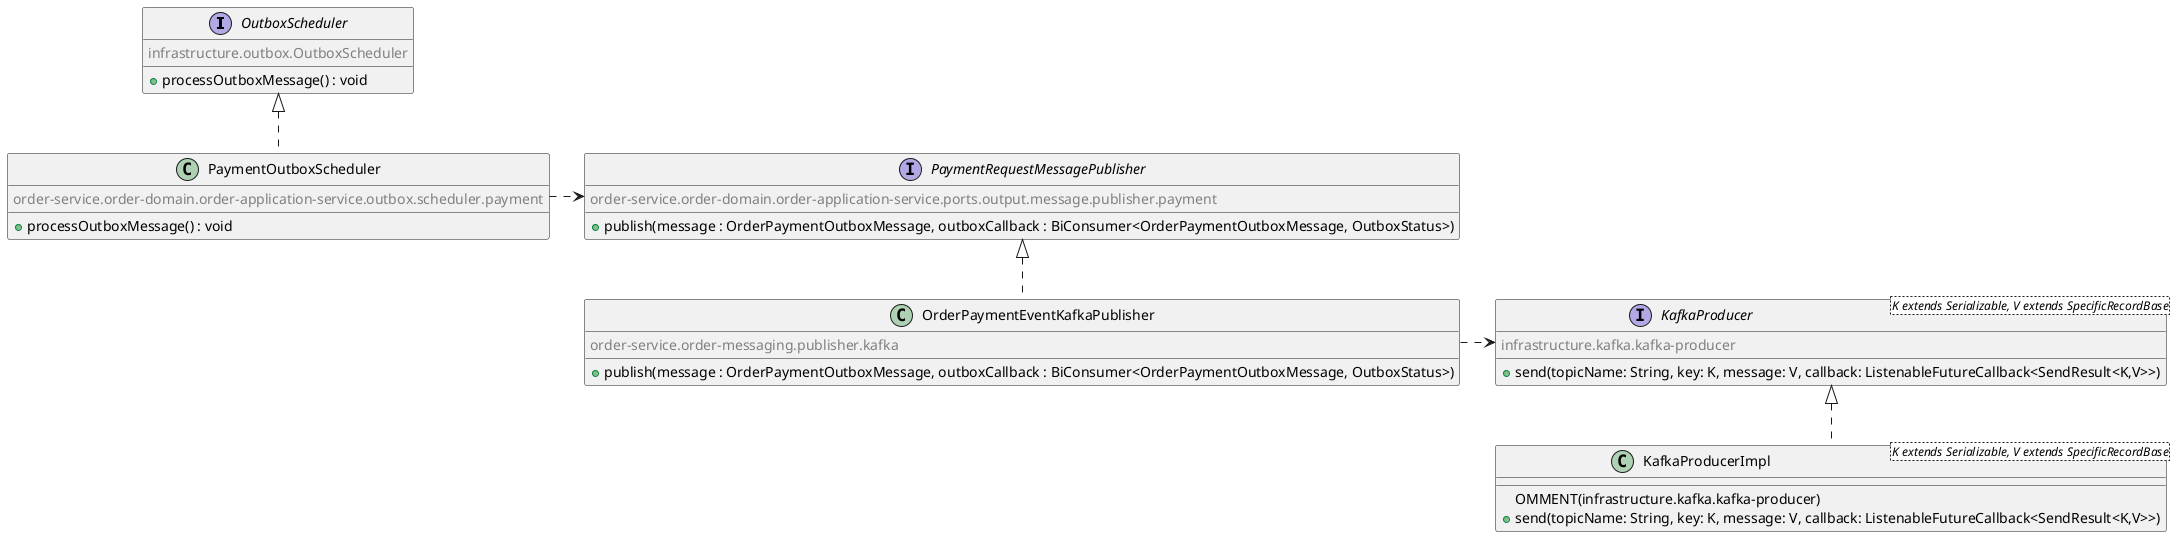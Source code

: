 @startuml
!define COMMENT(x) <color:grey>x</color>

interface OutboxScheduler {
    COMMENT(infrastructure.outbox.OutboxScheduler)
    + processOutboxMessage() : void
}
class PaymentOutboxScheduler {
     COMMENT(order-service.order-domain.order-application-service.outbox.scheduler.payment)
    + processOutboxMessage() : void
}
OutboxScheduler <|.d. PaymentOutboxScheduler

interface PaymentRequestMessagePublisher {
    COMMENT(order-service.order-domain.order-application-service.ports.output.message.publisher.payment)
    +publish(message : OrderPaymentOutboxMessage, outboxCallback : BiConsumer<OrderPaymentOutboxMessage, OutboxStatus>)
}
class OrderPaymentEventKafkaPublisher {
    COMMENT(order-service.order-messaging.publisher.kafka)
    +publish(message : OrderPaymentOutboxMessage, outboxCallback : BiConsumer<OrderPaymentOutboxMessage, OutboxStatus>)
}
PaymentRequestMessagePublisher <|.d. OrderPaymentEventKafkaPublisher

interface KafkaProducer<K extends Serializable, V extends SpecificRecordBase> {
    COMMENT(infrastructure.kafka.kafka-producer)
    +send(topicName: String, key: K, message: V, callback: ListenableFutureCallback<SendResult<K,V>>)
}
class KafkaProducerImpl<K extends Serializable, V extends SpecificRecordBase> {
    OMMENT(infrastructure.kafka.kafka-producer)
    +send(topicName: String, key: K, message: V, callback: ListenableFutureCallback<SendResult<K,V>>)
}
KafkaProducer <|.d. KafkaProducerImpl

PaymentOutboxScheduler .r.> PaymentRequestMessagePublisher
OrderPaymentEventKafkaPublisher .r.> KafkaProducer
@enduml